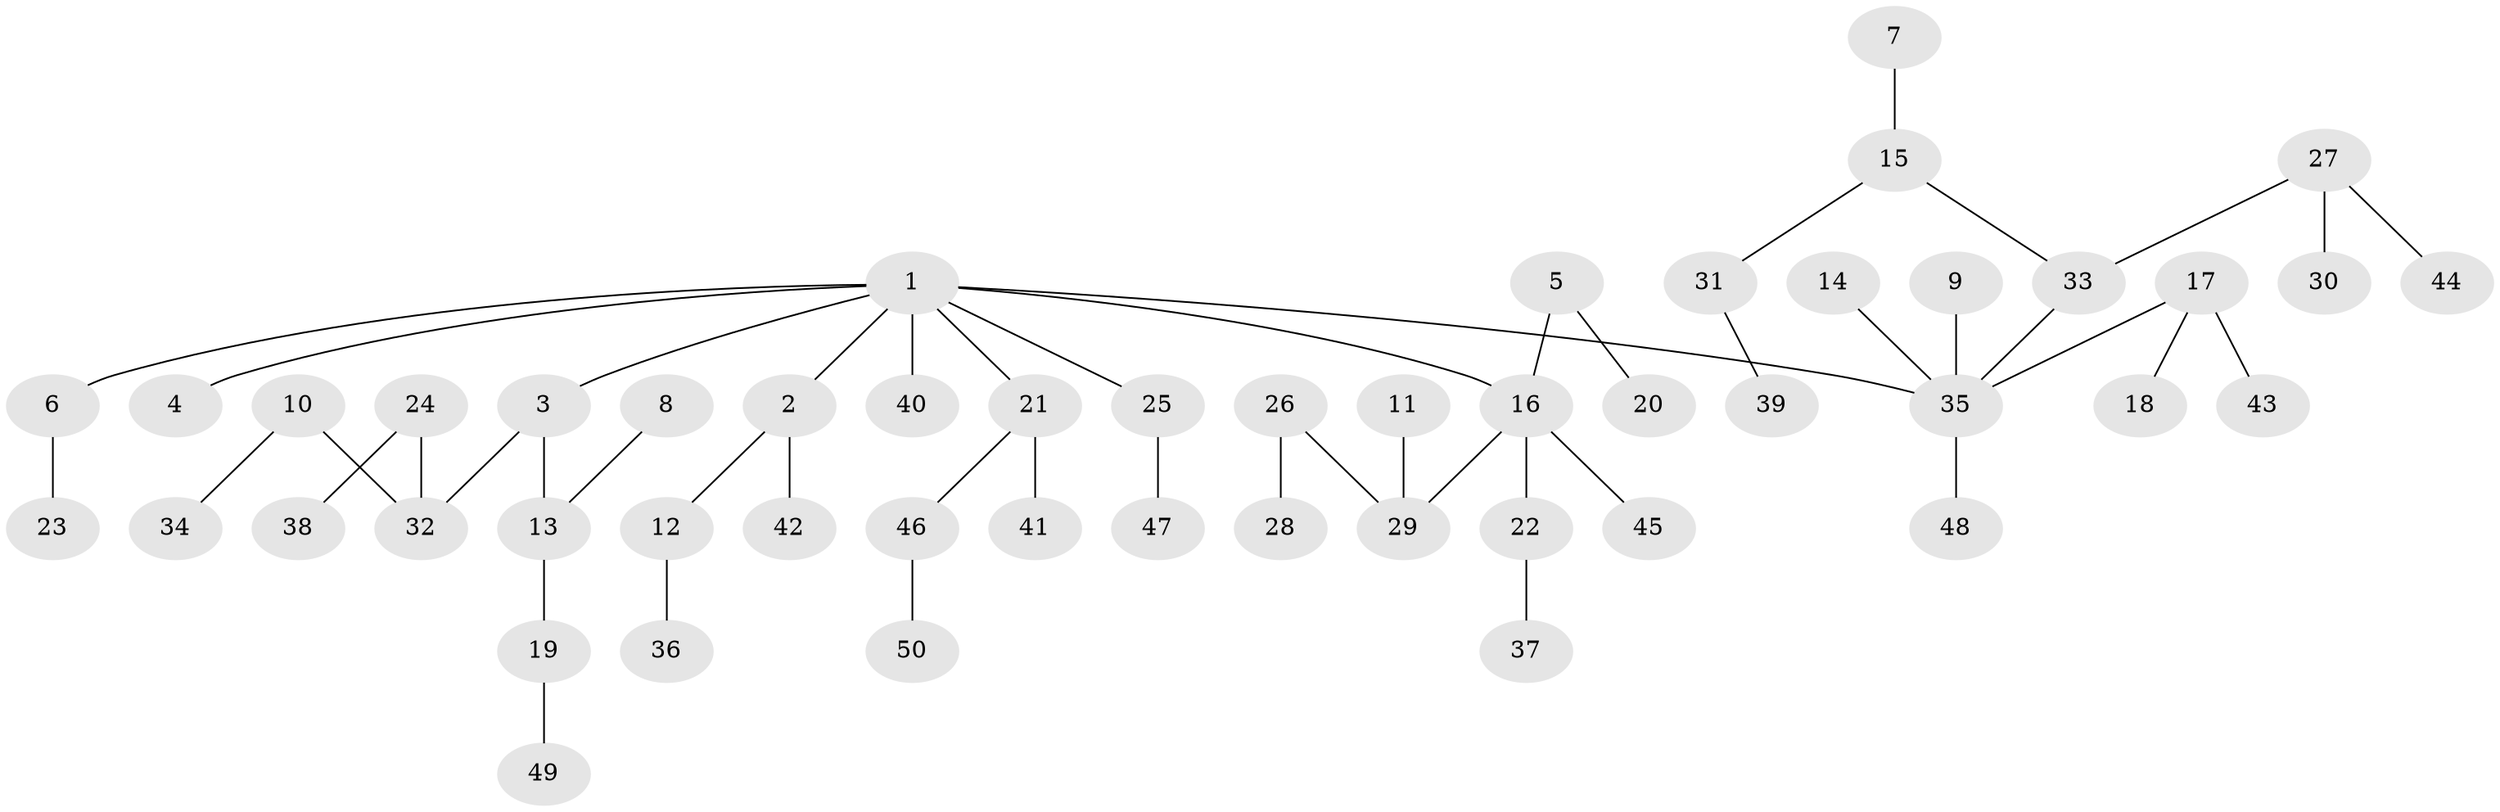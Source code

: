 // original degree distribution, {6: 0.02, 4: 0.06, 3: 0.16, 5: 0.02, 2: 0.3, 1: 0.44}
// Generated by graph-tools (version 1.1) at 2025/26/03/09/25 03:26:30]
// undirected, 50 vertices, 49 edges
graph export_dot {
graph [start="1"]
  node [color=gray90,style=filled];
  1;
  2;
  3;
  4;
  5;
  6;
  7;
  8;
  9;
  10;
  11;
  12;
  13;
  14;
  15;
  16;
  17;
  18;
  19;
  20;
  21;
  22;
  23;
  24;
  25;
  26;
  27;
  28;
  29;
  30;
  31;
  32;
  33;
  34;
  35;
  36;
  37;
  38;
  39;
  40;
  41;
  42;
  43;
  44;
  45;
  46;
  47;
  48;
  49;
  50;
  1 -- 2 [weight=1.0];
  1 -- 3 [weight=1.0];
  1 -- 4 [weight=1.0];
  1 -- 6 [weight=1.0];
  1 -- 16 [weight=1.0];
  1 -- 21 [weight=1.0];
  1 -- 25 [weight=1.0];
  1 -- 35 [weight=1.0];
  1 -- 40 [weight=1.0];
  2 -- 12 [weight=1.0];
  2 -- 42 [weight=1.0];
  3 -- 13 [weight=1.0];
  3 -- 32 [weight=1.0];
  5 -- 16 [weight=1.0];
  5 -- 20 [weight=1.0];
  6 -- 23 [weight=1.0];
  7 -- 15 [weight=1.0];
  8 -- 13 [weight=1.0];
  9 -- 35 [weight=1.0];
  10 -- 32 [weight=1.0];
  10 -- 34 [weight=1.0];
  11 -- 29 [weight=1.0];
  12 -- 36 [weight=1.0];
  13 -- 19 [weight=1.0];
  14 -- 35 [weight=1.0];
  15 -- 31 [weight=1.0];
  15 -- 33 [weight=1.0];
  16 -- 22 [weight=1.0];
  16 -- 29 [weight=1.0];
  16 -- 45 [weight=1.0];
  17 -- 18 [weight=1.0];
  17 -- 35 [weight=1.0];
  17 -- 43 [weight=1.0];
  19 -- 49 [weight=1.0];
  21 -- 41 [weight=1.0];
  21 -- 46 [weight=1.0];
  22 -- 37 [weight=1.0];
  24 -- 32 [weight=1.0];
  24 -- 38 [weight=1.0];
  25 -- 47 [weight=1.0];
  26 -- 28 [weight=1.0];
  26 -- 29 [weight=1.0];
  27 -- 30 [weight=1.0];
  27 -- 33 [weight=1.0];
  27 -- 44 [weight=1.0];
  31 -- 39 [weight=1.0];
  33 -- 35 [weight=1.0];
  35 -- 48 [weight=1.0];
  46 -- 50 [weight=1.0];
}
